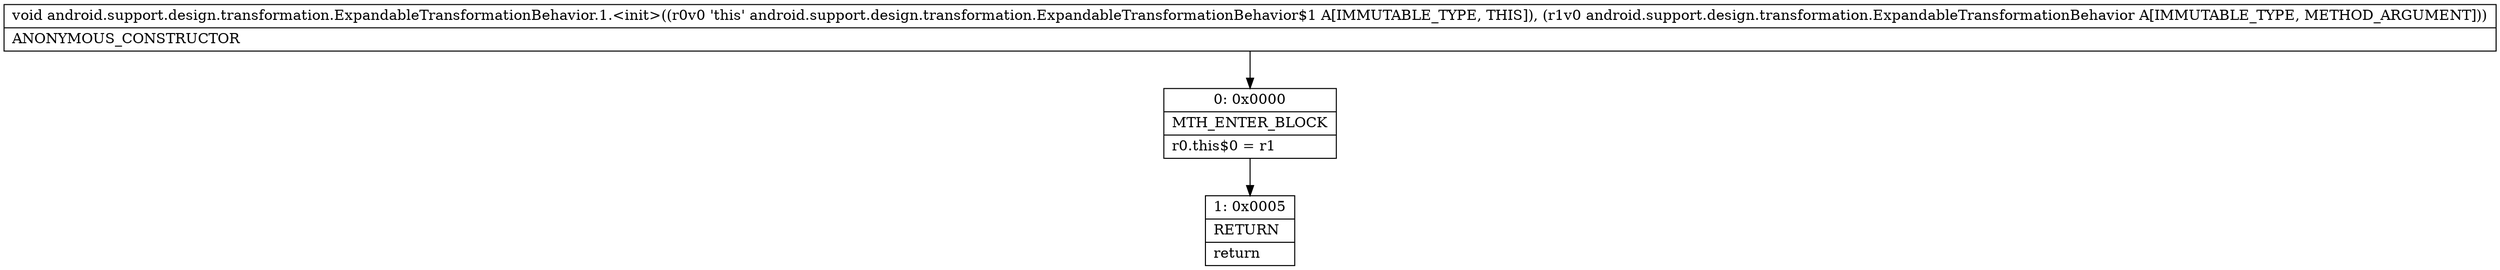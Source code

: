 digraph "CFG forandroid.support.design.transformation.ExpandableTransformationBehavior.1.\<init\>(Landroid\/support\/design\/transformation\/ExpandableTransformationBehavior;)V" {
Node_0 [shape=record,label="{0\:\ 0x0000|MTH_ENTER_BLOCK\l|r0.this$0 = r1\l}"];
Node_1 [shape=record,label="{1\:\ 0x0005|RETURN\l|return\l}"];
MethodNode[shape=record,label="{void android.support.design.transformation.ExpandableTransformationBehavior.1.\<init\>((r0v0 'this' android.support.design.transformation.ExpandableTransformationBehavior$1 A[IMMUTABLE_TYPE, THIS]), (r1v0 android.support.design.transformation.ExpandableTransformationBehavior A[IMMUTABLE_TYPE, METHOD_ARGUMENT]))  | ANONYMOUS_CONSTRUCTOR\l}"];
MethodNode -> Node_0;
Node_0 -> Node_1;
}

